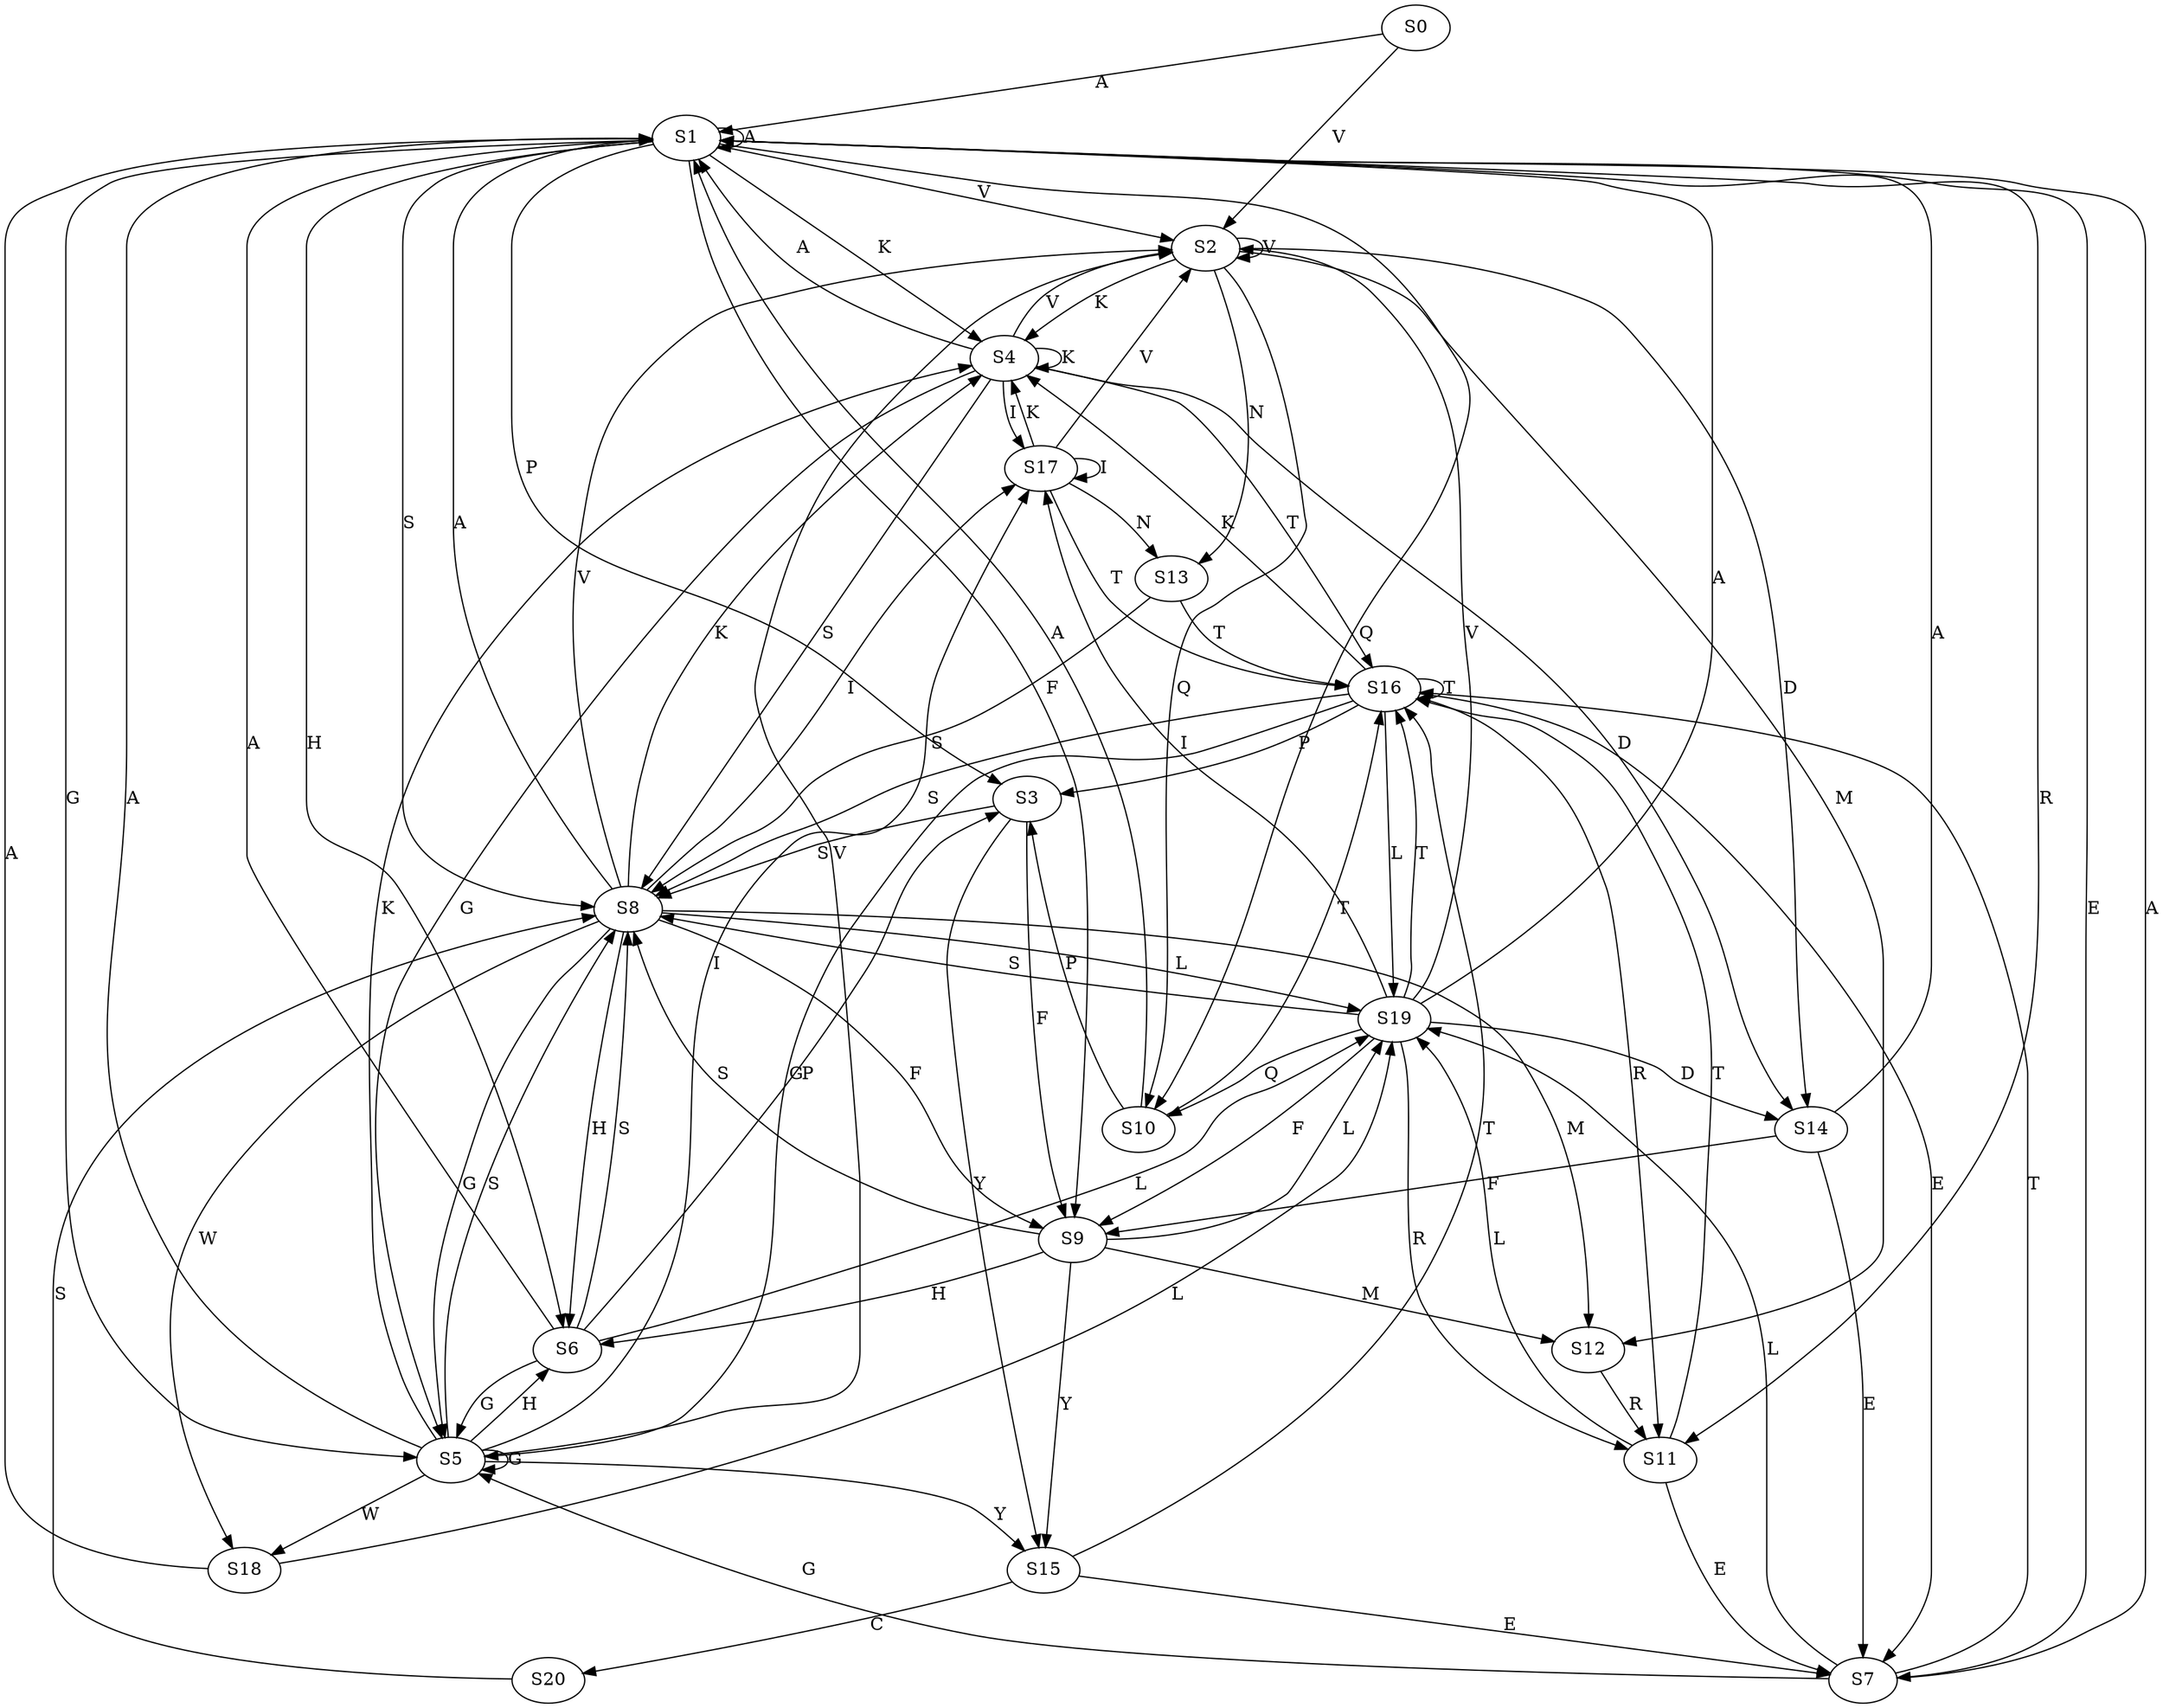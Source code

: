 strict digraph  {
	S0 -> S1 [ label = A ];
	S0 -> S2 [ label = V ];
	S1 -> S3 [ label = P ];
	S1 -> S4 [ label = K ];
	S1 -> S1 [ label = A ];
	S1 -> S5 [ label = G ];
	S1 -> S6 [ label = H ];
	S1 -> S7 [ label = E ];
	S1 -> S8 [ label = S ];
	S1 -> S2 [ label = V ];
	S1 -> S9 [ label = F ];
	S1 -> S10 [ label = Q ];
	S1 -> S11 [ label = R ];
	S2 -> S12 [ label = M ];
	S2 -> S13 [ label = N ];
	S2 -> S4 [ label = K ];
	S2 -> S10 [ label = Q ];
	S2 -> S14 [ label = D ];
	S2 -> S2 [ label = V ];
	S3 -> S8 [ label = S ];
	S3 -> S9 [ label = F ];
	S3 -> S15 [ label = Y ];
	S4 -> S14 [ label = D ];
	S4 -> S2 [ label = V ];
	S4 -> S5 [ label = G ];
	S4 -> S16 [ label = T ];
	S4 -> S4 [ label = K ];
	S4 -> S17 [ label = I ];
	S4 -> S8 [ label = S ];
	S4 -> S1 [ label = A ];
	S5 -> S18 [ label = W ];
	S5 -> S2 [ label = V ];
	S5 -> S1 [ label = A ];
	S5 -> S15 [ label = Y ];
	S5 -> S6 [ label = H ];
	S5 -> S4 [ label = K ];
	S5 -> S8 [ label = S ];
	S5 -> S17 [ label = I ];
	S5 -> S5 [ label = G ];
	S6 -> S1 [ label = A ];
	S6 -> S3 [ label = P ];
	S6 -> S8 [ label = S ];
	S6 -> S5 [ label = G ];
	S6 -> S19 [ label = L ];
	S7 -> S5 [ label = G ];
	S7 -> S1 [ label = A ];
	S7 -> S19 [ label = L ];
	S7 -> S16 [ label = T ];
	S8 -> S19 [ label = L ];
	S8 -> S5 [ label = G ];
	S8 -> S4 [ label = K ];
	S8 -> S1 [ label = A ];
	S8 -> S2 [ label = V ];
	S8 -> S12 [ label = M ];
	S8 -> S18 [ label = W ];
	S8 -> S17 [ label = I ];
	S8 -> S9 [ label = F ];
	S8 -> S6 [ label = H ];
	S9 -> S12 [ label = M ];
	S9 -> S8 [ label = S ];
	S9 -> S15 [ label = Y ];
	S9 -> S6 [ label = H ];
	S9 -> S19 [ label = L ];
	S10 -> S1 [ label = A ];
	S10 -> S16 [ label = T ];
	S10 -> S3 [ label = P ];
	S11 -> S7 [ label = E ];
	S11 -> S16 [ label = T ];
	S11 -> S19 [ label = L ];
	S12 -> S11 [ label = R ];
	S13 -> S16 [ label = T ];
	S13 -> S8 [ label = S ];
	S14 -> S1 [ label = A ];
	S14 -> S9 [ label = F ];
	S14 -> S7 [ label = E ];
	S15 -> S7 [ label = E ];
	S15 -> S16 [ label = T ];
	S15 -> S20 [ label = C ];
	S16 -> S4 [ label = K ];
	S16 -> S3 [ label = P ];
	S16 -> S16 [ label = T ];
	S16 -> S19 [ label = L ];
	S16 -> S11 [ label = R ];
	S16 -> S8 [ label = S ];
	S16 -> S5 [ label = G ];
	S16 -> S7 [ label = E ];
	S17 -> S13 [ label = N ];
	S17 -> S4 [ label = K ];
	S17 -> S16 [ label = T ];
	S17 -> S17 [ label = I ];
	S17 -> S2 [ label = V ];
	S18 -> S1 [ label = A ];
	S18 -> S19 [ label = L ];
	S19 -> S2 [ label = V ];
	S19 -> S1 [ label = A ];
	S19 -> S9 [ label = F ];
	S19 -> S14 [ label = D ];
	S19 -> S8 [ label = S ];
	S19 -> S17 [ label = I ];
	S19 -> S16 [ label = T ];
	S19 -> S11 [ label = R ];
	S19 -> S10 [ label = Q ];
	S20 -> S8 [ label = S ];
}
